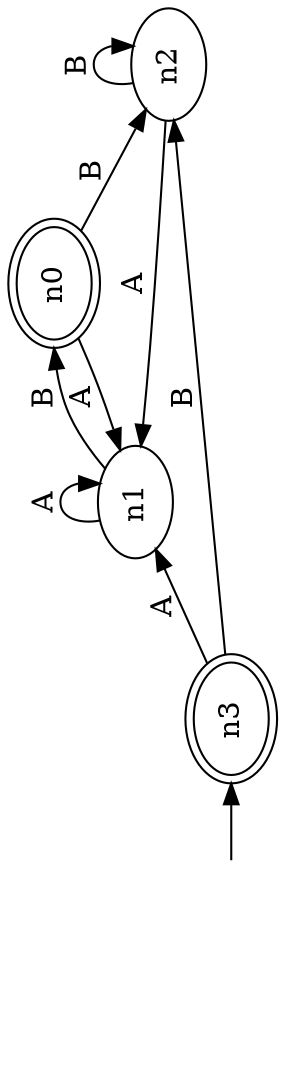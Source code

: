 // Format this file as a Postscript file with 
//    dot dfa2.dot -Tps -o out.ps

digraph dfa {
size="11,8.25";
rotate=90;
rankdir=LR;
n999999 [style=invis];
n999999 -> n3
n0 [peripheries=2];
n3 [peripheries=2];
n0 -> n1 [label=A];
n0 -> n2 [label=B];
n1 -> n1 [label=A];
n1 -> n0 [label=B];
n2 -> n1 [label=A];
n2 -> n2 [label=B];
n3 -> n1 [label=A];
n3 -> n2 [label=B];
}
